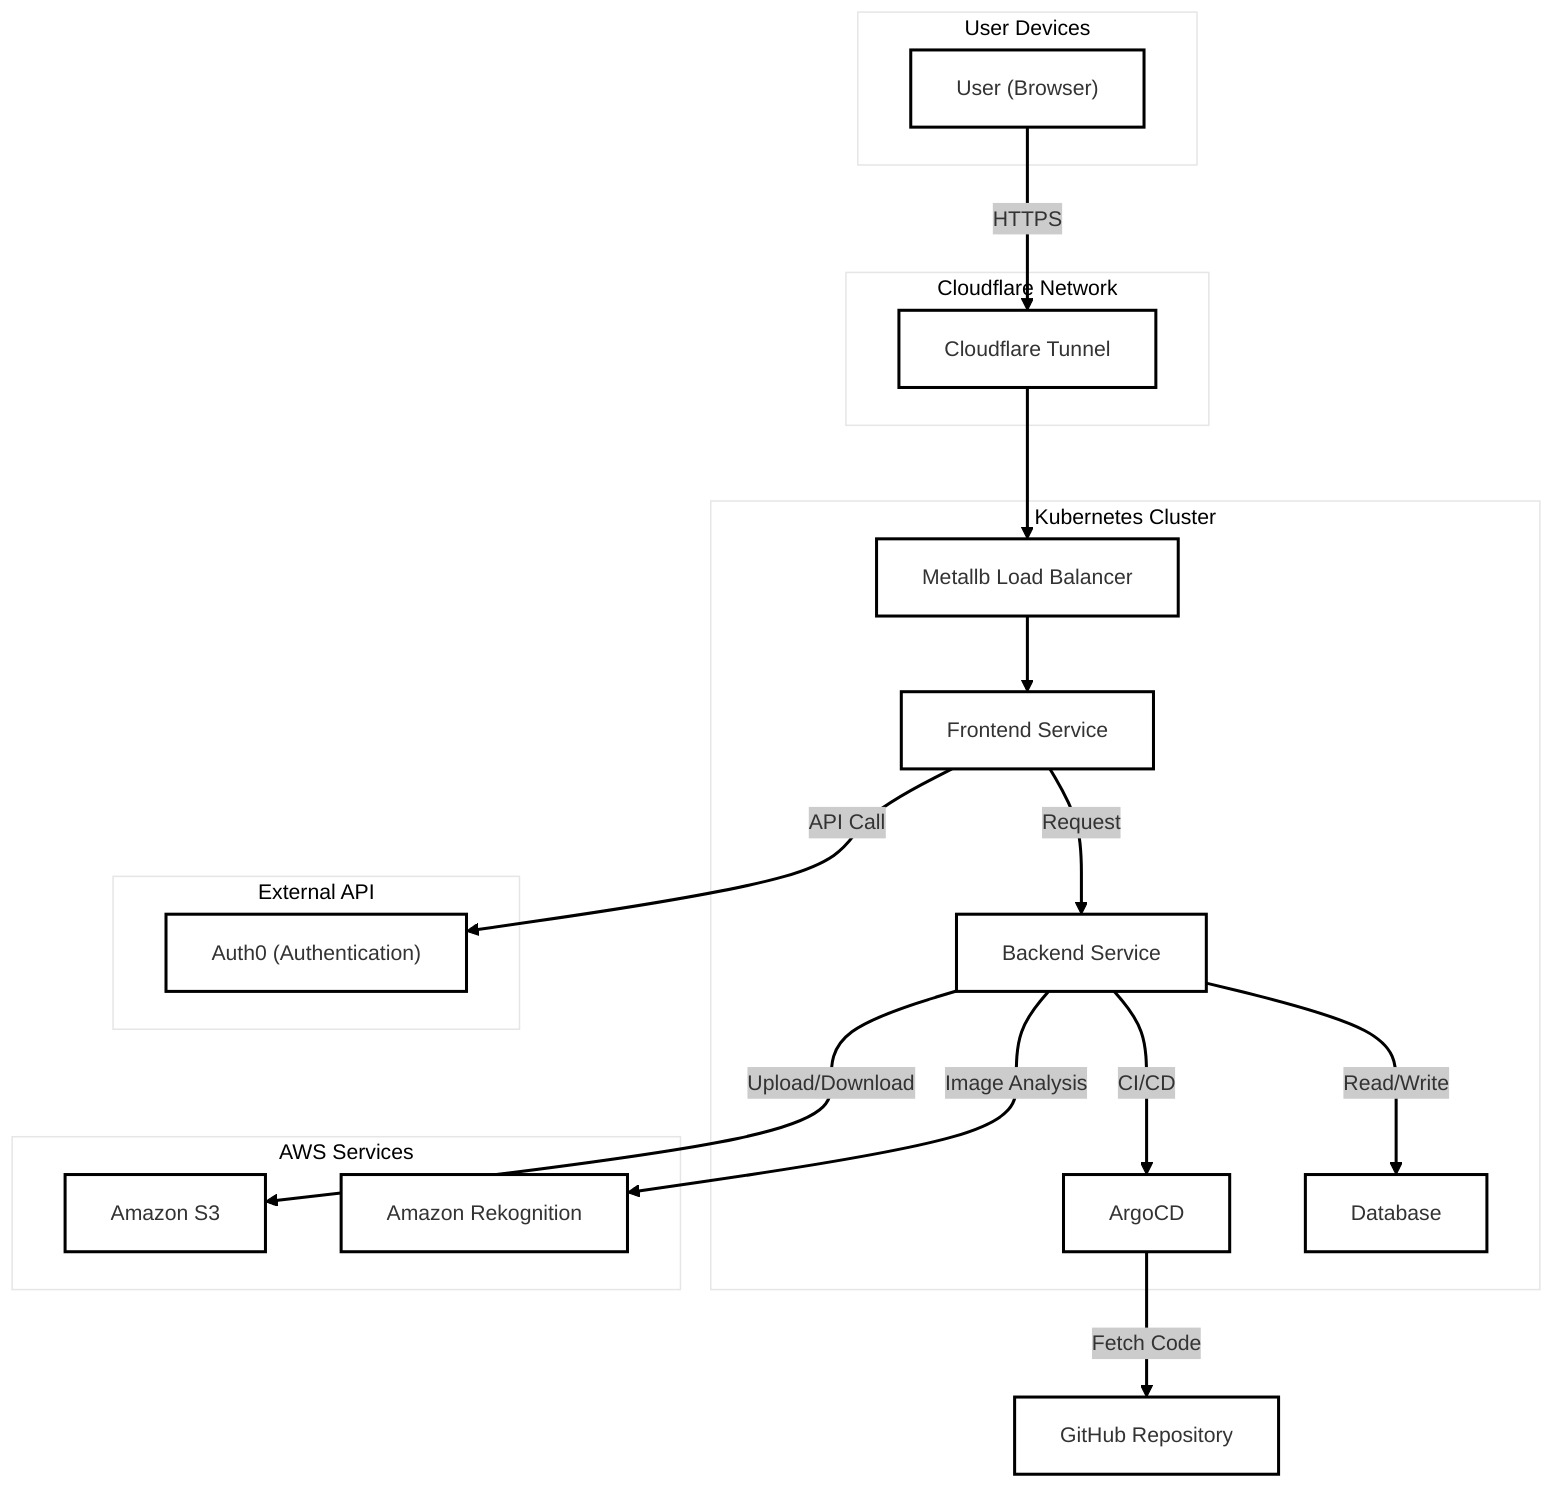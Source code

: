---
config:
  theme: neo
  layout: fixed
---
flowchart TD
 subgraph subGraph0["User Devices"]
        User["User (Browser)"]
  end
 subgraph subGraph1["Cloudflare Network"]
        CF["Cloudflare Tunnel"]
  end
 subgraph subGraph2["Kubernetes Cluster"]
        Frontend["Frontend Service"]
        Backend["Backend Service"]
        ArgoCD["ArgoCD"]
        Metallb["Metallb Load Balancer"]
        DB["Database"]
  end
 subgraph subGraph3["AWS Services"]
        S3["Amazon S3"]
        Rekognition["Amazon Rekognition"]
  end
 subgraph subGraph4["External API"]
        Auth0["Auth0 (Authentication)"]
  end
    User -- HTTPS --> CF
    CF --> Metallb
    Metallb --> Frontend
    Frontend -- API Call --> Auth0
    Frontend -- Request --> Backend
    Backend -- CI/CD --> ArgoCD
    ArgoCD -- Fetch Code --> GitHub["GitHub Repository"]
    Backend -- Read/Write --> DB
    Backend -- Upload/Download --> S3
    Backend -- Image Analysis --> Rekognition